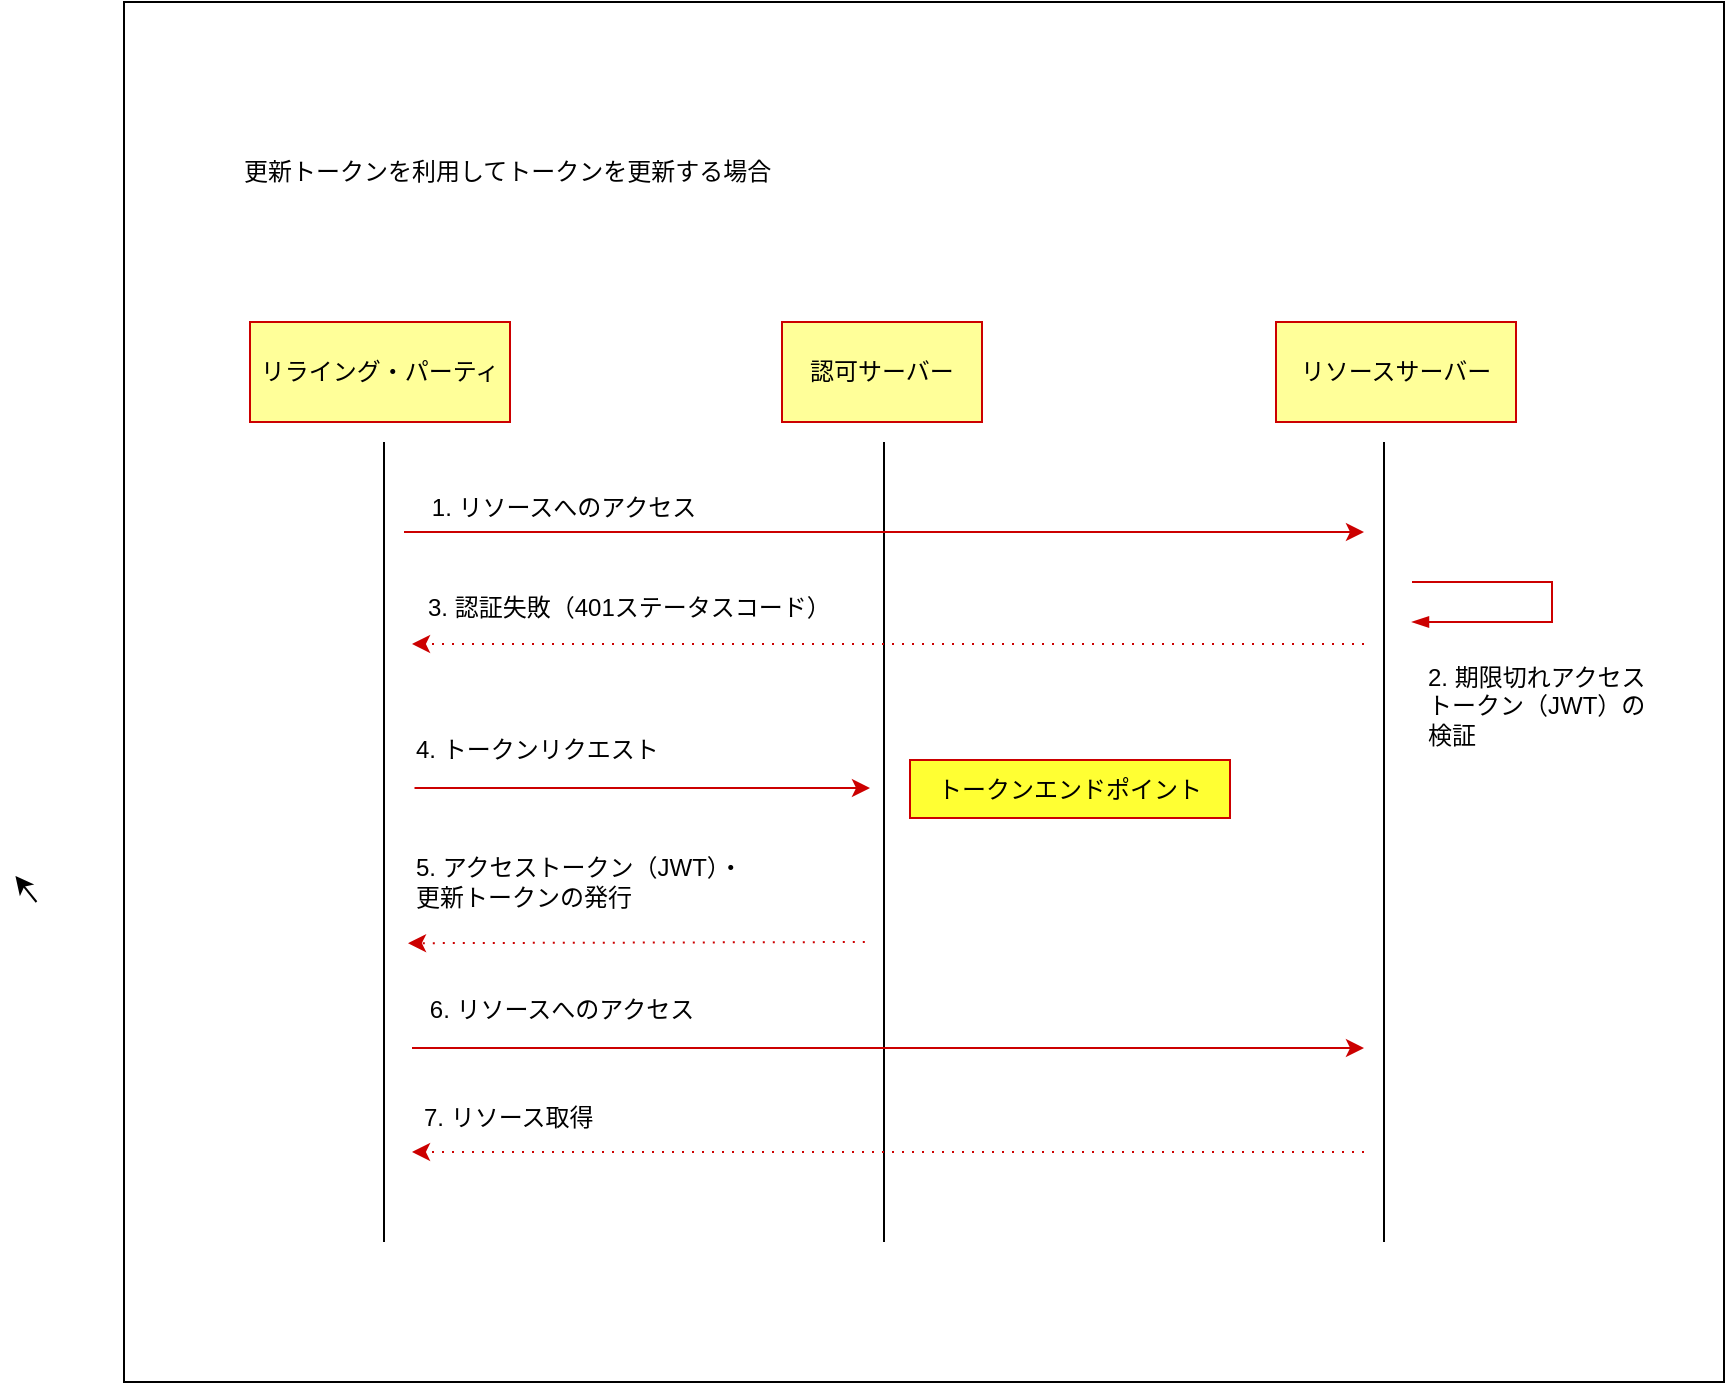 <mxfile>
    <diagram id="puDQey_O3Nr2lk6KABaD" name="Page-1">
        <mxGraphModel dx="906" dy="2705" grid="1" gridSize="10" guides="1" tooltips="1" connect="1" arrows="1" fold="1" page="1" pageScale="1" pageWidth="827" pageHeight="1169" math="0" shadow="0">
            <root>
                <mxCell id="0"/>
                <mxCell id="1" parent="0"/>
                <mxCell id="2" value="" style="rounded=0;whiteSpace=wrap;html=1;fillColor=#FFFFFF;" vertex="1" parent="1">
                    <mxGeometry x="420" y="-170" width="800" height="690" as="geometry"/>
                </mxCell>
                <mxCell id="4" value="" style="endArrow=none;html=1;strokeColor=#000000;" edge="1" parent="1">
                    <mxGeometry width="50" height="50" relative="1" as="geometry">
                        <mxPoint x="550" y="450" as="sourcePoint"/>
                        <mxPoint x="550" y="50" as="targetPoint"/>
                    </mxGeometry>
                </mxCell>
                <mxCell id="5" value="" style="endArrow=none;html=1;strokeColor=#000000;startArrow=none;" edge="1" parent="1">
                    <mxGeometry width="50" height="50" relative="1" as="geometry">
                        <mxPoint x="1050" y="450" as="sourcePoint"/>
                        <mxPoint x="1050" y="50" as="targetPoint"/>
                    </mxGeometry>
                </mxCell>
                <mxCell id="9" value="リライング・パーティ" style="rounded=0;whiteSpace=wrap;html=1;strokeColor=#CC0000;fontColor=#000000;fillColor=#FFFF99;" vertex="1" parent="1">
                    <mxGeometry x="483" y="-10" width="130" height="50" as="geometry"/>
                </mxCell>
                <mxCell id="10" value="認可サーバー" style="rounded=0;whiteSpace=wrap;html=1;strokeColor=#CC0000;fontColor=#000000;fillColor=#FFFF99;" vertex="1" parent="1">
                    <mxGeometry x="749" y="-10" width="100" height="50" as="geometry"/>
                </mxCell>
                <mxCell id="11" value="リソースサーバー" style="rounded=0;whiteSpace=wrap;html=1;strokeColor=#CC0000;fontColor=#000000;fillColor=#FFFF99;" vertex="1" parent="1">
                    <mxGeometry x="996" y="-10" width="120" height="50" as="geometry"/>
                </mxCell>
                <mxCell id="12" value="" style="endArrow=none;html=1;strokeColor=#000000;startArrow=none;" edge="1" parent="1">
                    <mxGeometry width="50" height="50" relative="1" as="geometry">
                        <mxPoint x="800" y="450" as="sourcePoint"/>
                        <mxPoint x="800" y="50" as="targetPoint"/>
                    </mxGeometry>
                </mxCell>
                <mxCell id="13" value="" style="endArrow=classic;html=1;strokeColor=#CC0000;" edge="1" parent="1">
                    <mxGeometry width="50" height="50" relative="1" as="geometry">
                        <mxPoint x="560" y="95" as="sourcePoint"/>
                        <mxPoint x="1040" y="95" as="targetPoint"/>
                    </mxGeometry>
                </mxCell>
                <mxCell id="14" value="1. リソースへのアクセス" style="text;html=1;strokeColor=none;fillColor=none;align=center;verticalAlign=middle;whiteSpace=wrap;rounded=0;fontColor=#000000;" vertex="1" parent="1">
                    <mxGeometry x="570" y="70" width="140" height="25" as="geometry"/>
                </mxCell>
                <mxCell id="15" value="&lt;span&gt;3. 認証失敗（401ステータスコード）&lt;/span&gt;" style="text;html=1;strokeColor=none;fillColor=none;align=left;verticalAlign=middle;whiteSpace=wrap;rounded=0;fontColor=#000000;" vertex="1" parent="1">
                    <mxGeometry x="570" y="120" width="210" height="25" as="geometry"/>
                </mxCell>
                <mxCell id="16" value="" style="endArrow=classic;html=1;strokeColor=#CC0000;dashed=1;dashPattern=1 4;" edge="1" parent="1">
                    <mxGeometry width="50" height="50" relative="1" as="geometry">
                        <mxPoint x="1040" y="151" as="sourcePoint"/>
                        <mxPoint x="564" y="151" as="targetPoint"/>
                    </mxGeometry>
                </mxCell>
                <mxCell id="28" value="トークンエンドポイント" style="rounded=0;whiteSpace=wrap;html=1;strokeColor=#CC0000;fontColor=#000000;labelBackgroundColor=none;labelBorderColor=none;fillColor=#FFFF33;" vertex="1" parent="1">
                    <mxGeometry x="813" y="209" width="160" height="29" as="geometry"/>
                </mxCell>
                <mxCell id="29" value="" style="endArrow=classic;html=1;fontColor=#000000;strokeColor=#CC0000;" edge="1" parent="1">
                    <mxGeometry width="50" height="50" relative="1" as="geometry">
                        <mxPoint x="565.25" y="223" as="sourcePoint"/>
                        <mxPoint x="793" y="223" as="targetPoint"/>
                    </mxGeometry>
                </mxCell>
                <mxCell id="30" value="&lt;font color=&quot;#000000&quot; face=&quot;helvetica&quot;&gt;4. トークンリクエスト&lt;/font&gt;" style="text;whiteSpace=wrap;html=1;" vertex="1" parent="1">
                    <mxGeometry x="564" y="190" width="200" height="20" as="geometry"/>
                </mxCell>
                <mxCell id="31" value="5. アクセストークン（JWT）・&lt;br&gt;更新トークンの発行" style="text;html=1;strokeColor=none;fillColor=none;align=left;verticalAlign=middle;whiteSpace=wrap;rounded=0;labelBackgroundColor=none;labelBorderColor=none;fontColor=#000000;" vertex="1" parent="1">
                    <mxGeometry x="564" y="255" width="188" height="30" as="geometry"/>
                </mxCell>
                <mxCell id="32" value="" style="endArrow=classic;html=1;fontColor=#000000;strokeColor=#CC0000;dashed=1;dashPattern=1 4;exitX=0.548;exitY=0.69;exitDx=0;exitDy=0;exitPerimeter=0;" edge="1" parent="1">
                    <mxGeometry width="50" height="50" relative="1" as="geometry">
                        <mxPoint x="790.4" y="300" as="sourcePoint"/>
                        <mxPoint x="562" y="300.6" as="targetPoint"/>
                    </mxGeometry>
                </mxCell>
                <mxCell id="33" value="" style="endArrow=classic;html=1;strokeColor=#CC0000;" edge="1" parent="1">
                    <mxGeometry width="50" height="50" relative="1" as="geometry">
                        <mxPoint x="564" y="353" as="sourcePoint"/>
                        <mxPoint x="1040" y="353" as="targetPoint"/>
                    </mxGeometry>
                </mxCell>
                <mxCell id="34" value="6. リソースへのアクセス" style="text;html=1;strokeColor=none;fillColor=none;align=center;verticalAlign=middle;whiteSpace=wrap;rounded=0;fontColor=#000000;" vertex="1" parent="1">
                    <mxGeometry x="565" y="321" width="148" height="25" as="geometry"/>
                </mxCell>
                <mxCell id="35" value="&lt;span&gt;7. リソース取得&lt;/span&gt;" style="text;html=1;strokeColor=none;fillColor=none;align=left;verticalAlign=middle;whiteSpace=wrap;rounded=0;fontColor=#000000;" vertex="1" parent="1">
                    <mxGeometry x="568" y="378" width="210" height="20" as="geometry"/>
                </mxCell>
                <mxCell id="36" value="" style="endArrow=classic;html=1;strokeColor=#CC0000;dashed=1;dashPattern=1 4;" edge="1" parent="1">
                    <mxGeometry width="50" height="50" relative="1" as="geometry">
                        <mxPoint x="1040" y="405" as="sourcePoint"/>
                        <mxPoint x="564" y="405" as="targetPoint"/>
                    </mxGeometry>
                </mxCell>
                <mxCell id="37" value="更新トークンを利用してトークンを更新する場合" style="text;html=1;strokeColor=none;fillColor=none;align=left;verticalAlign=middle;whiteSpace=wrap;rounded=0;labelBackgroundColor=none;labelBorderColor=none;fontColor=#000000;" vertex="1" parent="1">
                    <mxGeometry x="478" y="-100" width="320" height="30" as="geometry"/>
                </mxCell>
                <mxCell id="38" value="2. 期限切れアクセストークン（JWT）の検証" style="text;html=1;strokeColor=none;fillColor=none;align=left;verticalAlign=middle;whiteSpace=wrap;rounded=0;labelBackgroundColor=none;labelBorderColor=none;fontColor=#000000;" vertex="1" parent="1">
                    <mxGeometry x="1070" y="153" width="120" height="57" as="geometry"/>
                </mxCell>
                <mxCell id="42" value="" style="endArrow=none;html=1;strokeColor=#CC0000;startArrow=blockThin;startFill=1;rounded=0;" edge="1" parent="1">
                    <mxGeometry width="50" height="50" relative="1" as="geometry">
                        <mxPoint x="1064.0" y="140" as="sourcePoint"/>
                        <mxPoint x="1064.0" y="120" as="targetPoint"/>
                        <Array as="points">
                            <mxPoint x="1134" y="140"/>
                            <mxPoint x="1134" y="120"/>
                        </Array>
                    </mxGeometry>
                </mxCell>
                <mxCell id="49" style="edgeStyle=none;html=1;exitX=0.25;exitY=1;exitDx=0;exitDy=0;entryX=0.207;entryY=0.48;entryDx=0;entryDy=0;entryPerimeter=0;" edge="1" parent="1">
                    <mxGeometry relative="1" as="geometry">
                        <mxPoint x="376.25" y="280" as="sourcePoint"/>
                        <mxPoint x="365.715" y="267" as="targetPoint"/>
                    </mxGeometry>
                </mxCell>
            </root>
        </mxGraphModel>
    </diagram>
</mxfile>